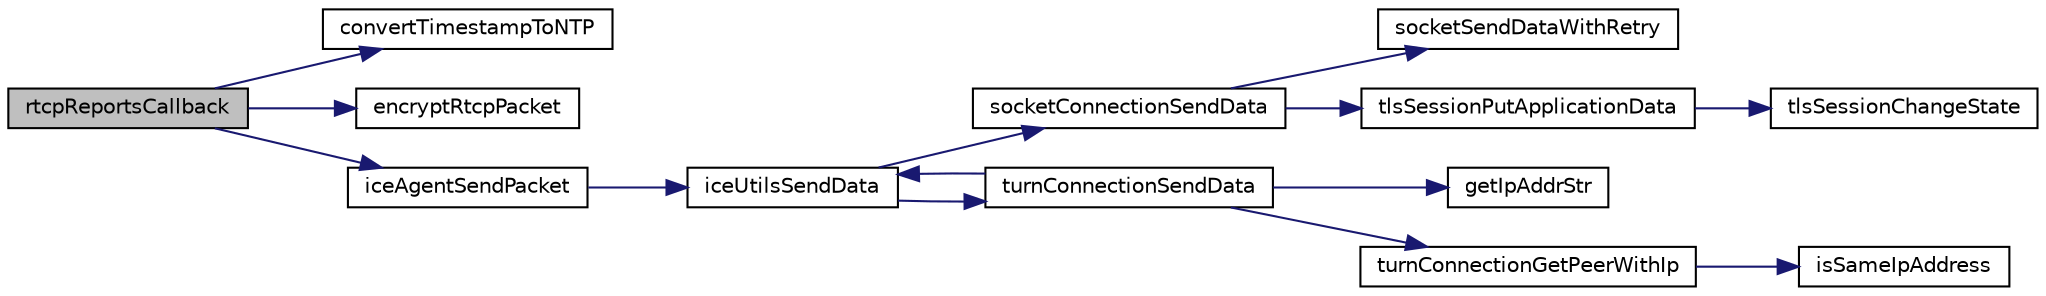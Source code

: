 digraph "rtcpReportsCallback"
{
 // LATEX_PDF_SIZE
  edge [fontname="Helvetica",fontsize="10",labelfontname="Helvetica",labelfontsize="10"];
  node [fontname="Helvetica",fontsize="10",shape=record];
  rankdir="LR";
  Node1 [label="rtcpReportsCallback",height=0.2,width=0.4,color="black", fillcolor="grey75", style="filled", fontcolor="black",tooltip=" "];
  Node1 -> Node2 [color="midnightblue",fontsize="10",style="solid",fontname="Helvetica"];
  Node2 [label="convertTimestampToNTP",height=0.2,width=0.4,color="black", fillcolor="white", style="filled",URL="$RtcpPacket_8c.html#a27539bc525d2126e845de55053e71100",tooltip=" "];
  Node1 -> Node3 [color="midnightblue",fontsize="10",style="solid",fontname="Helvetica"];
  Node3 [label="encryptRtcpPacket",height=0.2,width=0.4,color="black", fillcolor="white", style="filled",URL="$SrtpSession_8c.html#a4f629abe72c41e6effb3c211b2b5db62",tooltip=" "];
  Node1 -> Node4 [color="midnightblue",fontsize="10",style="solid",fontname="Helvetica"];
  Node4 [label="iceAgentSendPacket",height=0.2,width=0.4,color="black", fillcolor="white", style="filled",URL="$IceAgent_8c.html#a23515725a875e5a1b44e90f2b36f2dd2",tooltip=" "];
  Node4 -> Node5 [color="midnightblue",fontsize="10",style="solid",fontname="Helvetica"];
  Node5 [label="iceUtilsSendData",height=0.2,width=0.4,color="black", fillcolor="white", style="filled",URL="$IceUtils_8c.html#abffd2f385a91e5840b12912df46777d4",tooltip=" "];
  Node5 -> Node6 [color="midnightblue",fontsize="10",style="solid",fontname="Helvetica"];
  Node6 [label="socketConnectionSendData",height=0.2,width=0.4,color="black", fillcolor="white", style="filled",URL="$SocketConnection_8c.html#abbba4e0cf8c625191e47489fca04d9b7",tooltip=" "];
  Node6 -> Node7 [color="midnightblue",fontsize="10",style="solid",fontname="Helvetica"];
  Node7 [label="socketSendDataWithRetry",height=0.2,width=0.4,color="black", fillcolor="white", style="filled",URL="$SocketConnection_8c.html#a731488b5d3008cdfe4ba64b9ab1ec891",tooltip=" "];
  Node6 -> Node8 [color="midnightblue",fontsize="10",style="solid",fontname="Helvetica"];
  Node8 [label="tlsSessionPutApplicationData",height=0.2,width=0.4,color="black", fillcolor="white", style="filled",URL="$Tls_8h.html#ad7b4cabf02bfbbc2d36e3abe4163fff2",tooltip=" "];
  Node8 -> Node9 [color="midnightblue",fontsize="10",style="solid",fontname="Helvetica"];
  Node9 [label="tlsSessionChangeState",height=0.2,width=0.4,color="black", fillcolor="white", style="filled",URL="$Tls_8c.html#a7dbb041b5b15c6784e9f57a09a08d467",tooltip=" "];
  Node5 -> Node10 [color="midnightblue",fontsize="10",style="solid",fontname="Helvetica"];
  Node10 [label="turnConnectionSendData",height=0.2,width=0.4,color="black", fillcolor="white", style="filled",URL="$TurnConnection_8c.html#a0d996d98abef81b2f6c54be480ef7ea1",tooltip=" "];
  Node10 -> Node11 [color="midnightblue",fontsize="10",style="solid",fontname="Helvetica"];
  Node11 [label="getIpAddrStr",height=0.2,width=0.4,color="black", fillcolor="white", style="filled",URL="$Network_8c.html#afaa547109e09c5a34437553b7258e818",tooltip=" "];
  Node10 -> Node5 [color="midnightblue",fontsize="10",style="solid",fontname="Helvetica"];
  Node10 -> Node12 [color="midnightblue",fontsize="10",style="solid",fontname="Helvetica"];
  Node12 [label="turnConnectionGetPeerWithIp",height=0.2,width=0.4,color="black", fillcolor="white", style="filled",URL="$TurnConnection_8c.html#a9554f30fbafbccca935277837ee1b2dc",tooltip=" "];
  Node12 -> Node13 [color="midnightblue",fontsize="10",style="solid",fontname="Helvetica"];
  Node13 [label="isSameIpAddress",height=0.2,width=0.4,color="black", fillcolor="white", style="filled",URL="$Network_8c.html#a05d12502235a4a9313ba49cdfc4487a4",tooltip=" "];
}
